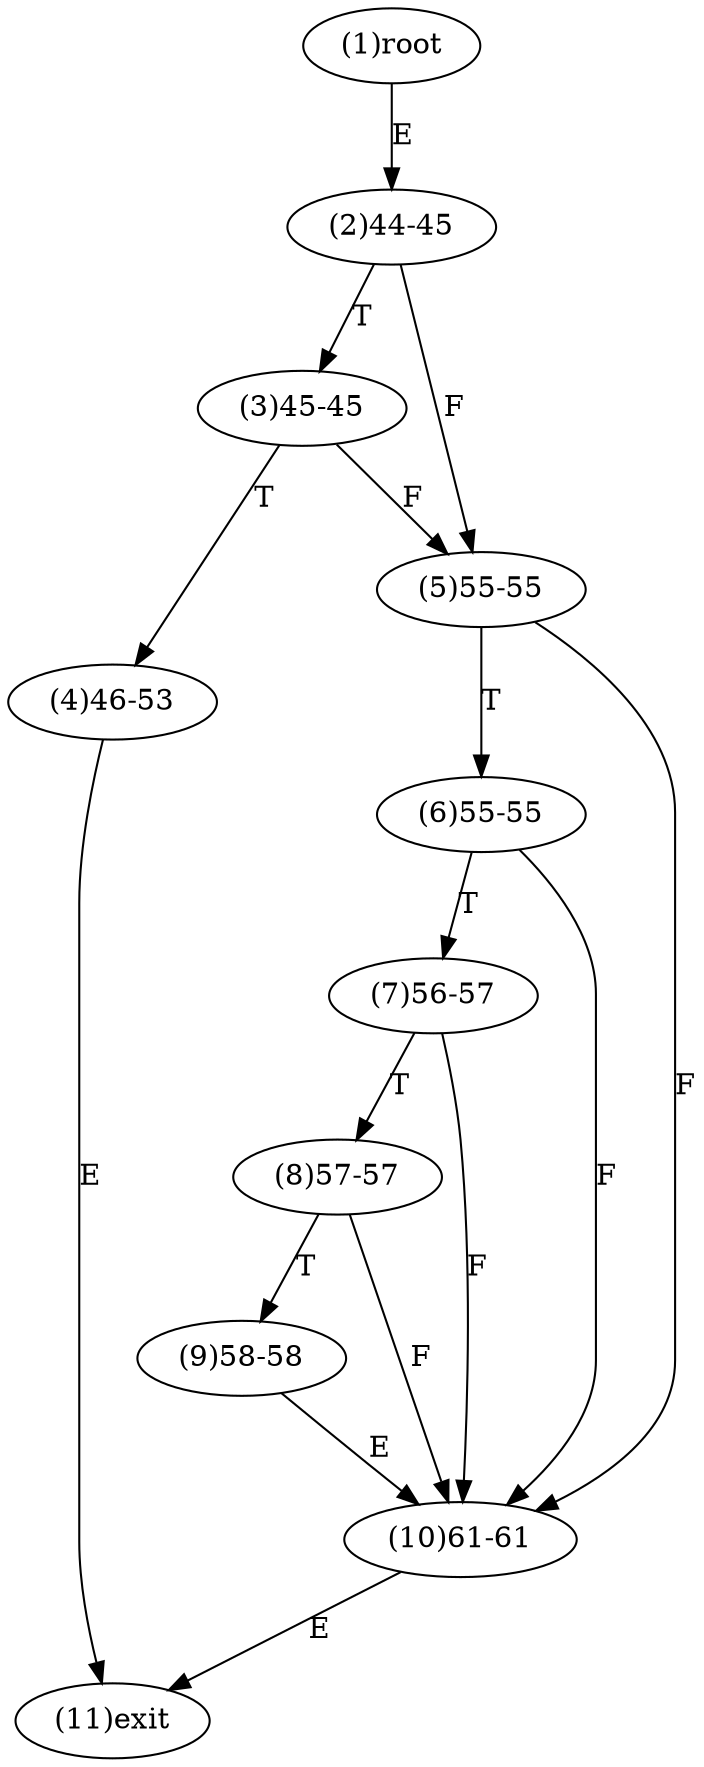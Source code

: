 digraph "" { 
1[ label="(1)root"];
2[ label="(2)44-45"];
3[ label="(3)45-45"];
4[ label="(4)46-53"];
5[ label="(5)55-55"];
6[ label="(6)55-55"];
7[ label="(7)56-57"];
8[ label="(8)57-57"];
9[ label="(9)58-58"];
10[ label="(10)61-61"];
11[ label="(11)exit"];
1->2[ label="E"];
2->5[ label="F"];
2->3[ label="T"];
3->5[ label="F"];
3->4[ label="T"];
4->11[ label="E"];
5->10[ label="F"];
5->6[ label="T"];
6->10[ label="F"];
6->7[ label="T"];
7->10[ label="F"];
7->8[ label="T"];
8->10[ label="F"];
8->9[ label="T"];
9->10[ label="E"];
10->11[ label="E"];
}